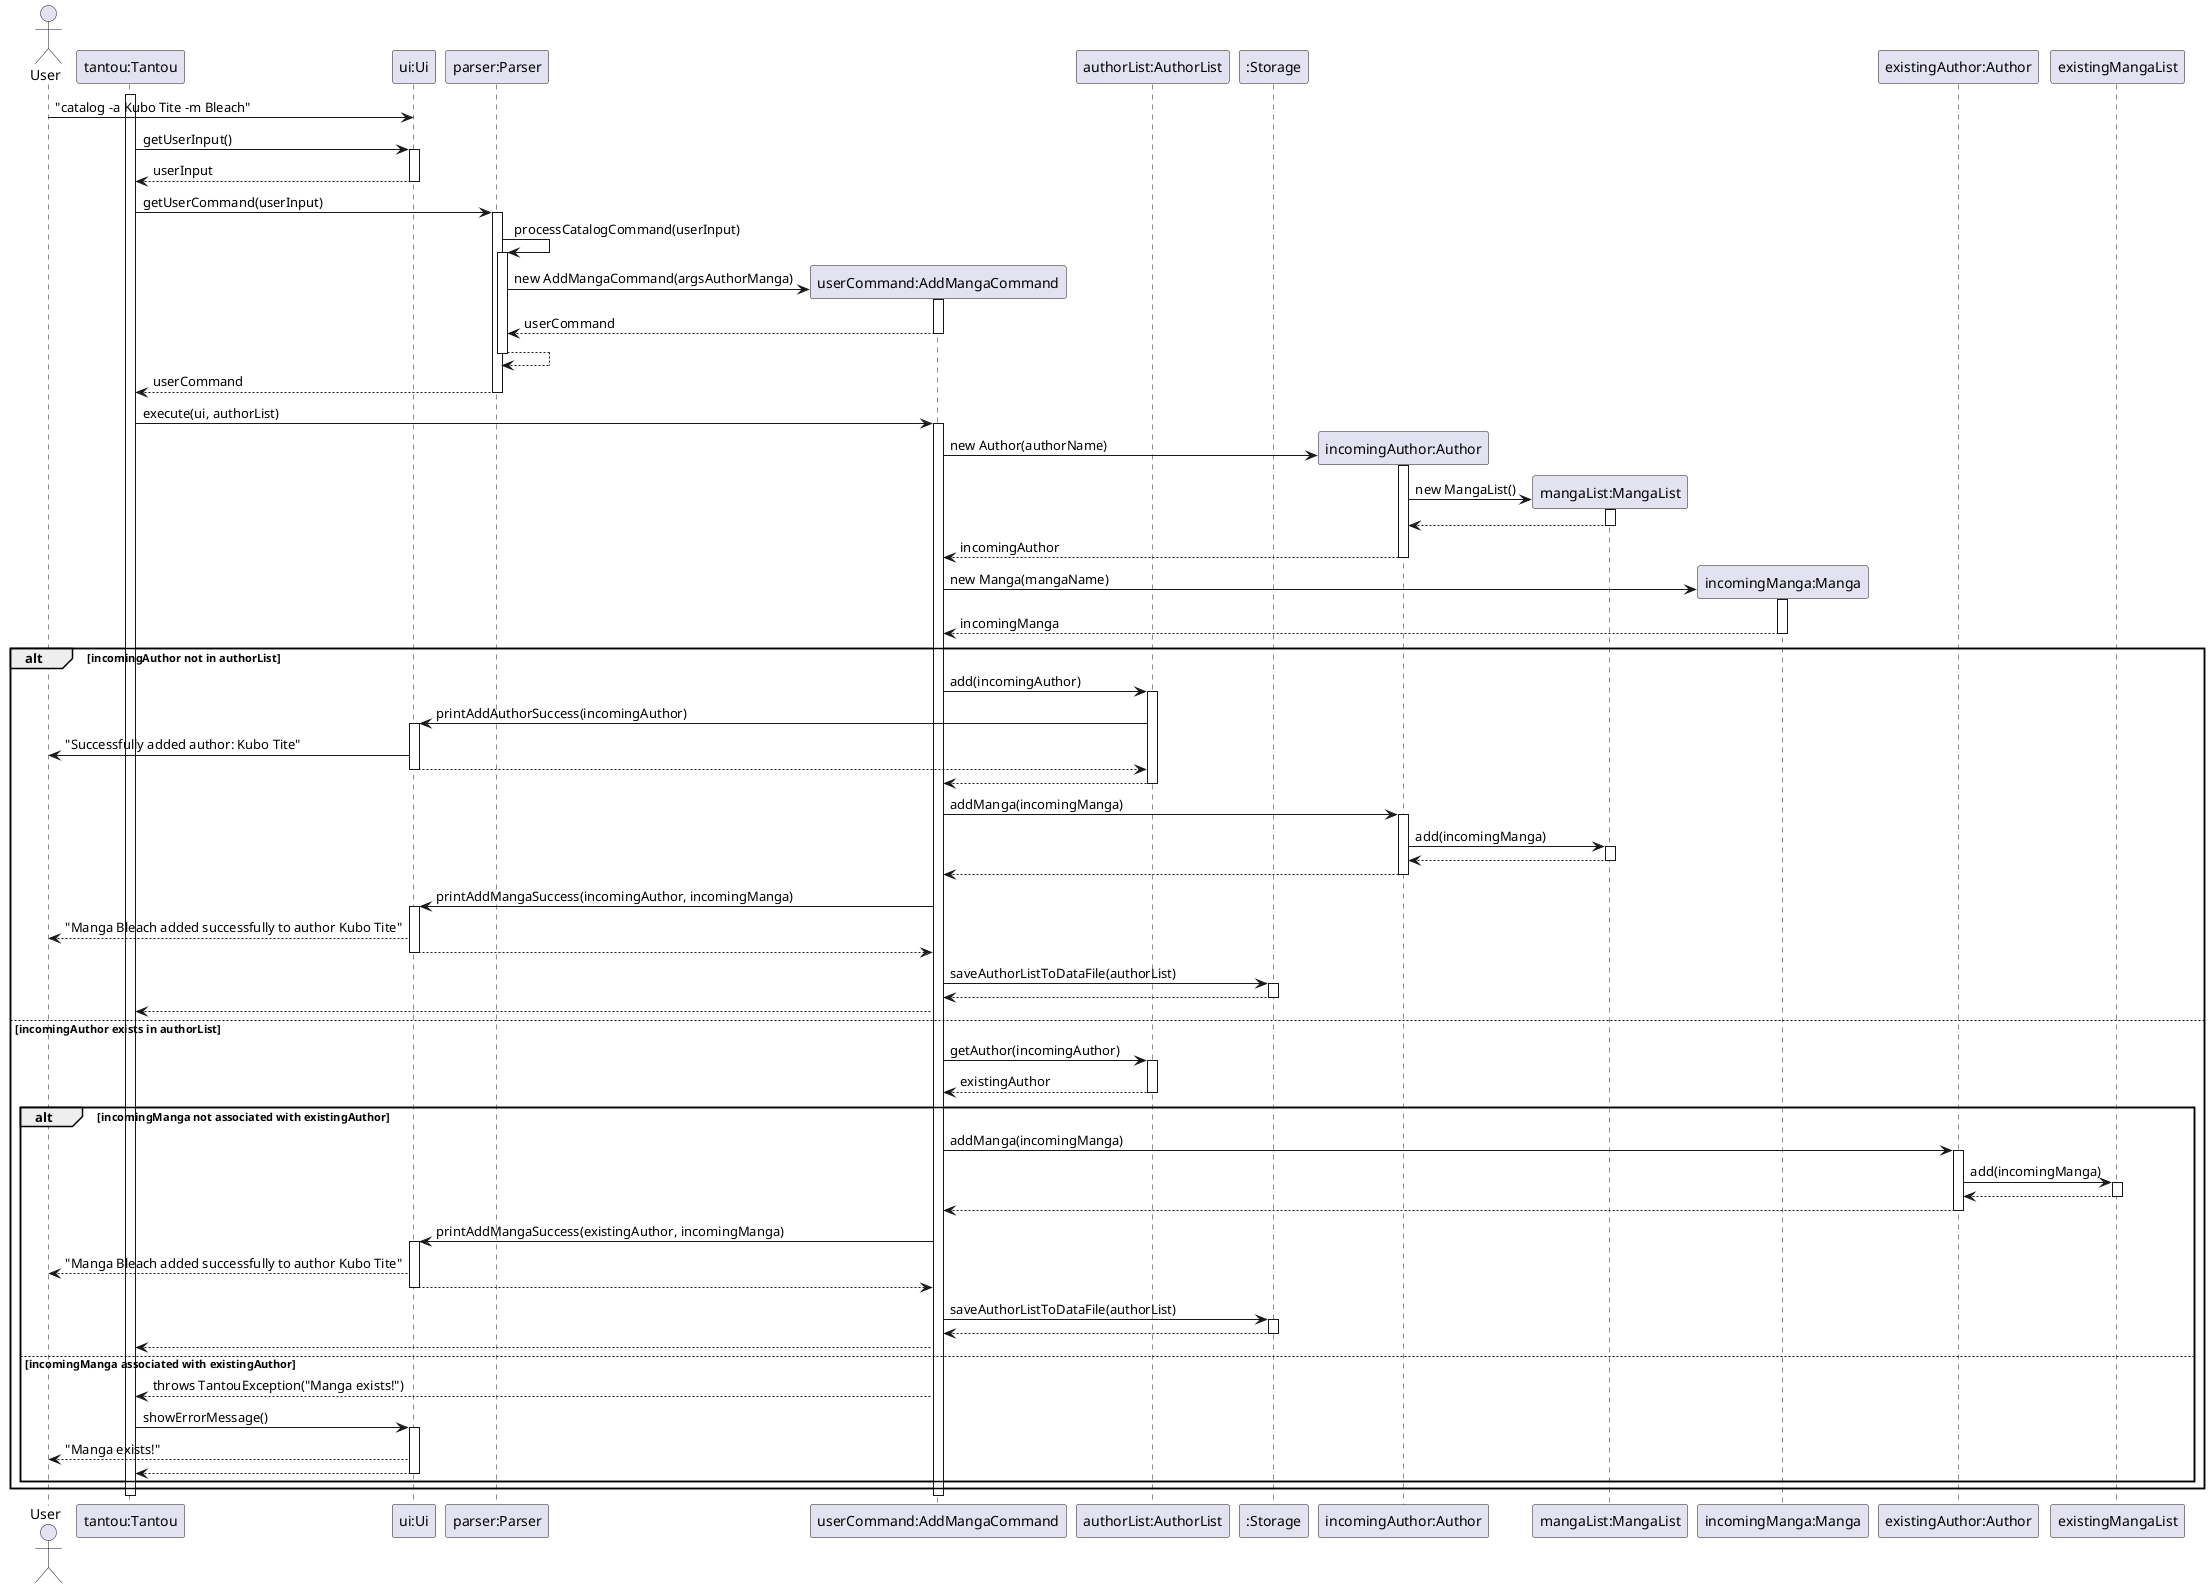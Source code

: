 @startuml
actor User
participant "tantou:Tantou" as tantou
participant "ui:Ui" as ui
participant "parser:Parser" as parser
participant "userCommand:AddMangaCommand" as userCommand
participant "authorList:AuthorList" as authorList
participant ":Storage" as storage
participant "incomingAuthor:Author" as author
participant "mangaList:MangaList" as mangaList
participant "incomingManga:Manga" as manga
participant "existingAuthor:Author" as existingAuthor
participant "existingMangaList" as existingMangaList

' Simulate adding author with "catalog -a Kubo Tite -m Bleach"
activate tantou
User -> ui: "catalog -a Kubo Tite -m Bleach"

' Get userInput
tantou -> ui: getUserInput()
activate ui
ui --> tantou: userInput
deactivate ui

' getUserCommand (AddAuthorCommand)
tantou -> parser: getUserCommand(userInput)
activate parser

' Self call to process userInput
parser -> parser: processCatalogCommand(userInput)

' Parser invokes constructor of AddAuthorCommand
activate parser

' Construction
create userCommand
parser -> userCommand : new AddMangaCommand(argsAuthorManga)
activate userCommand
userCommand --> parser: userCommand
deactivate userCommand

' More like a return control situation since it is a self call
parser --> parser
deactivate parser
parser --> tantou: userCommand
deactivate parser

' Execution of command
tantou -> userCommand: execute(ui, authorList)
activate userCommand

' Construction of author
create author
userCommand -> author: new Author(authorName)
activate author
create mangaList
author -> mangaList: new MangaList()
activate mangaList
mangaList --> author
deactivate mangaList
author --> userCommand: incomingAuthor
deactivate author

' Construction of Manga
create manga
userCommand -> manga: new Manga(mangaName)
activate manga
manga --> userCommand: incomingManga
deactivate manga

' Control flow
alt incomingAuthor not in authorList

    userCommand -> authorList: add(incomingAuthor)
    activate authorList
    authorList -> ui: printAddAuthorSuccess(incomingAuthor)
    activate ui
    ui -> User: "Successfully added author: Kubo Tite"
    ui --> authorList
    deactivate ui
    authorList --> userCommand
    deactivate authorList

    userCommand -> author: addManga(incomingManga)
    activate author
    author -> mangaList: add(incomingManga)
    activate mangaList
    mangaList --> author
    deactivate mangaList
    author --> userCommand
    deactivate author

    userCommand -> ui: printAddMangaSuccess(incomingAuthor, incomingManga)
    activate ui
    ui --> User: "Manga Bleach added successfully to author Kubo Tite"
    ui --> userCommand
    deactivate ui

    userCommand -> storage: saveAuthorListToDataFile(authorList)
    activate storage
    storage --> userCommand
    deactivate storage
    userCommand --> tantou

else incomingAuthor exists in authorList
    userCommand -> authorList: getAuthor(incomingAuthor)
    activate authorList
    authorList --> userCommand: existingAuthor
    deactivate authorList

    alt incomingManga not associated with existingAuthor
        userCommand -> existingAuthor: addManga(incomingManga)
        activate existingAuthor
        existingAuthor -> existingMangaList: add(incomingManga)
        activate existingMangaList
        existingMangaList --> existingAuthor
        deactivate existingMangaList
        existingAuthor --> userCommand
        deactivate existingAuthor

        userCommand -> ui: printAddMangaSuccess(existingAuthor, incomingManga)
        activate ui
        ui --> User: "Manga Bleach added successfully to author Kubo Tite"
        ui --> userCommand
        deactivate ui

        userCommand -> storage: saveAuthorListToDataFile(authorList)
        activate storage
        storage --> userCommand
        deactivate storage
        userCommand --> tantou

    else incomingManga associated with existingAuthor
        userCommand --> tantou: throws TantouException("Manga exists!")
        tantou -> ui: showErrorMessage()
        activate ui
        ui --> User: "Manga exists!"
        ui --> tantou
        deactivate ui
    end
end
deactivate userCommand
deactivate tantou
@enduml
